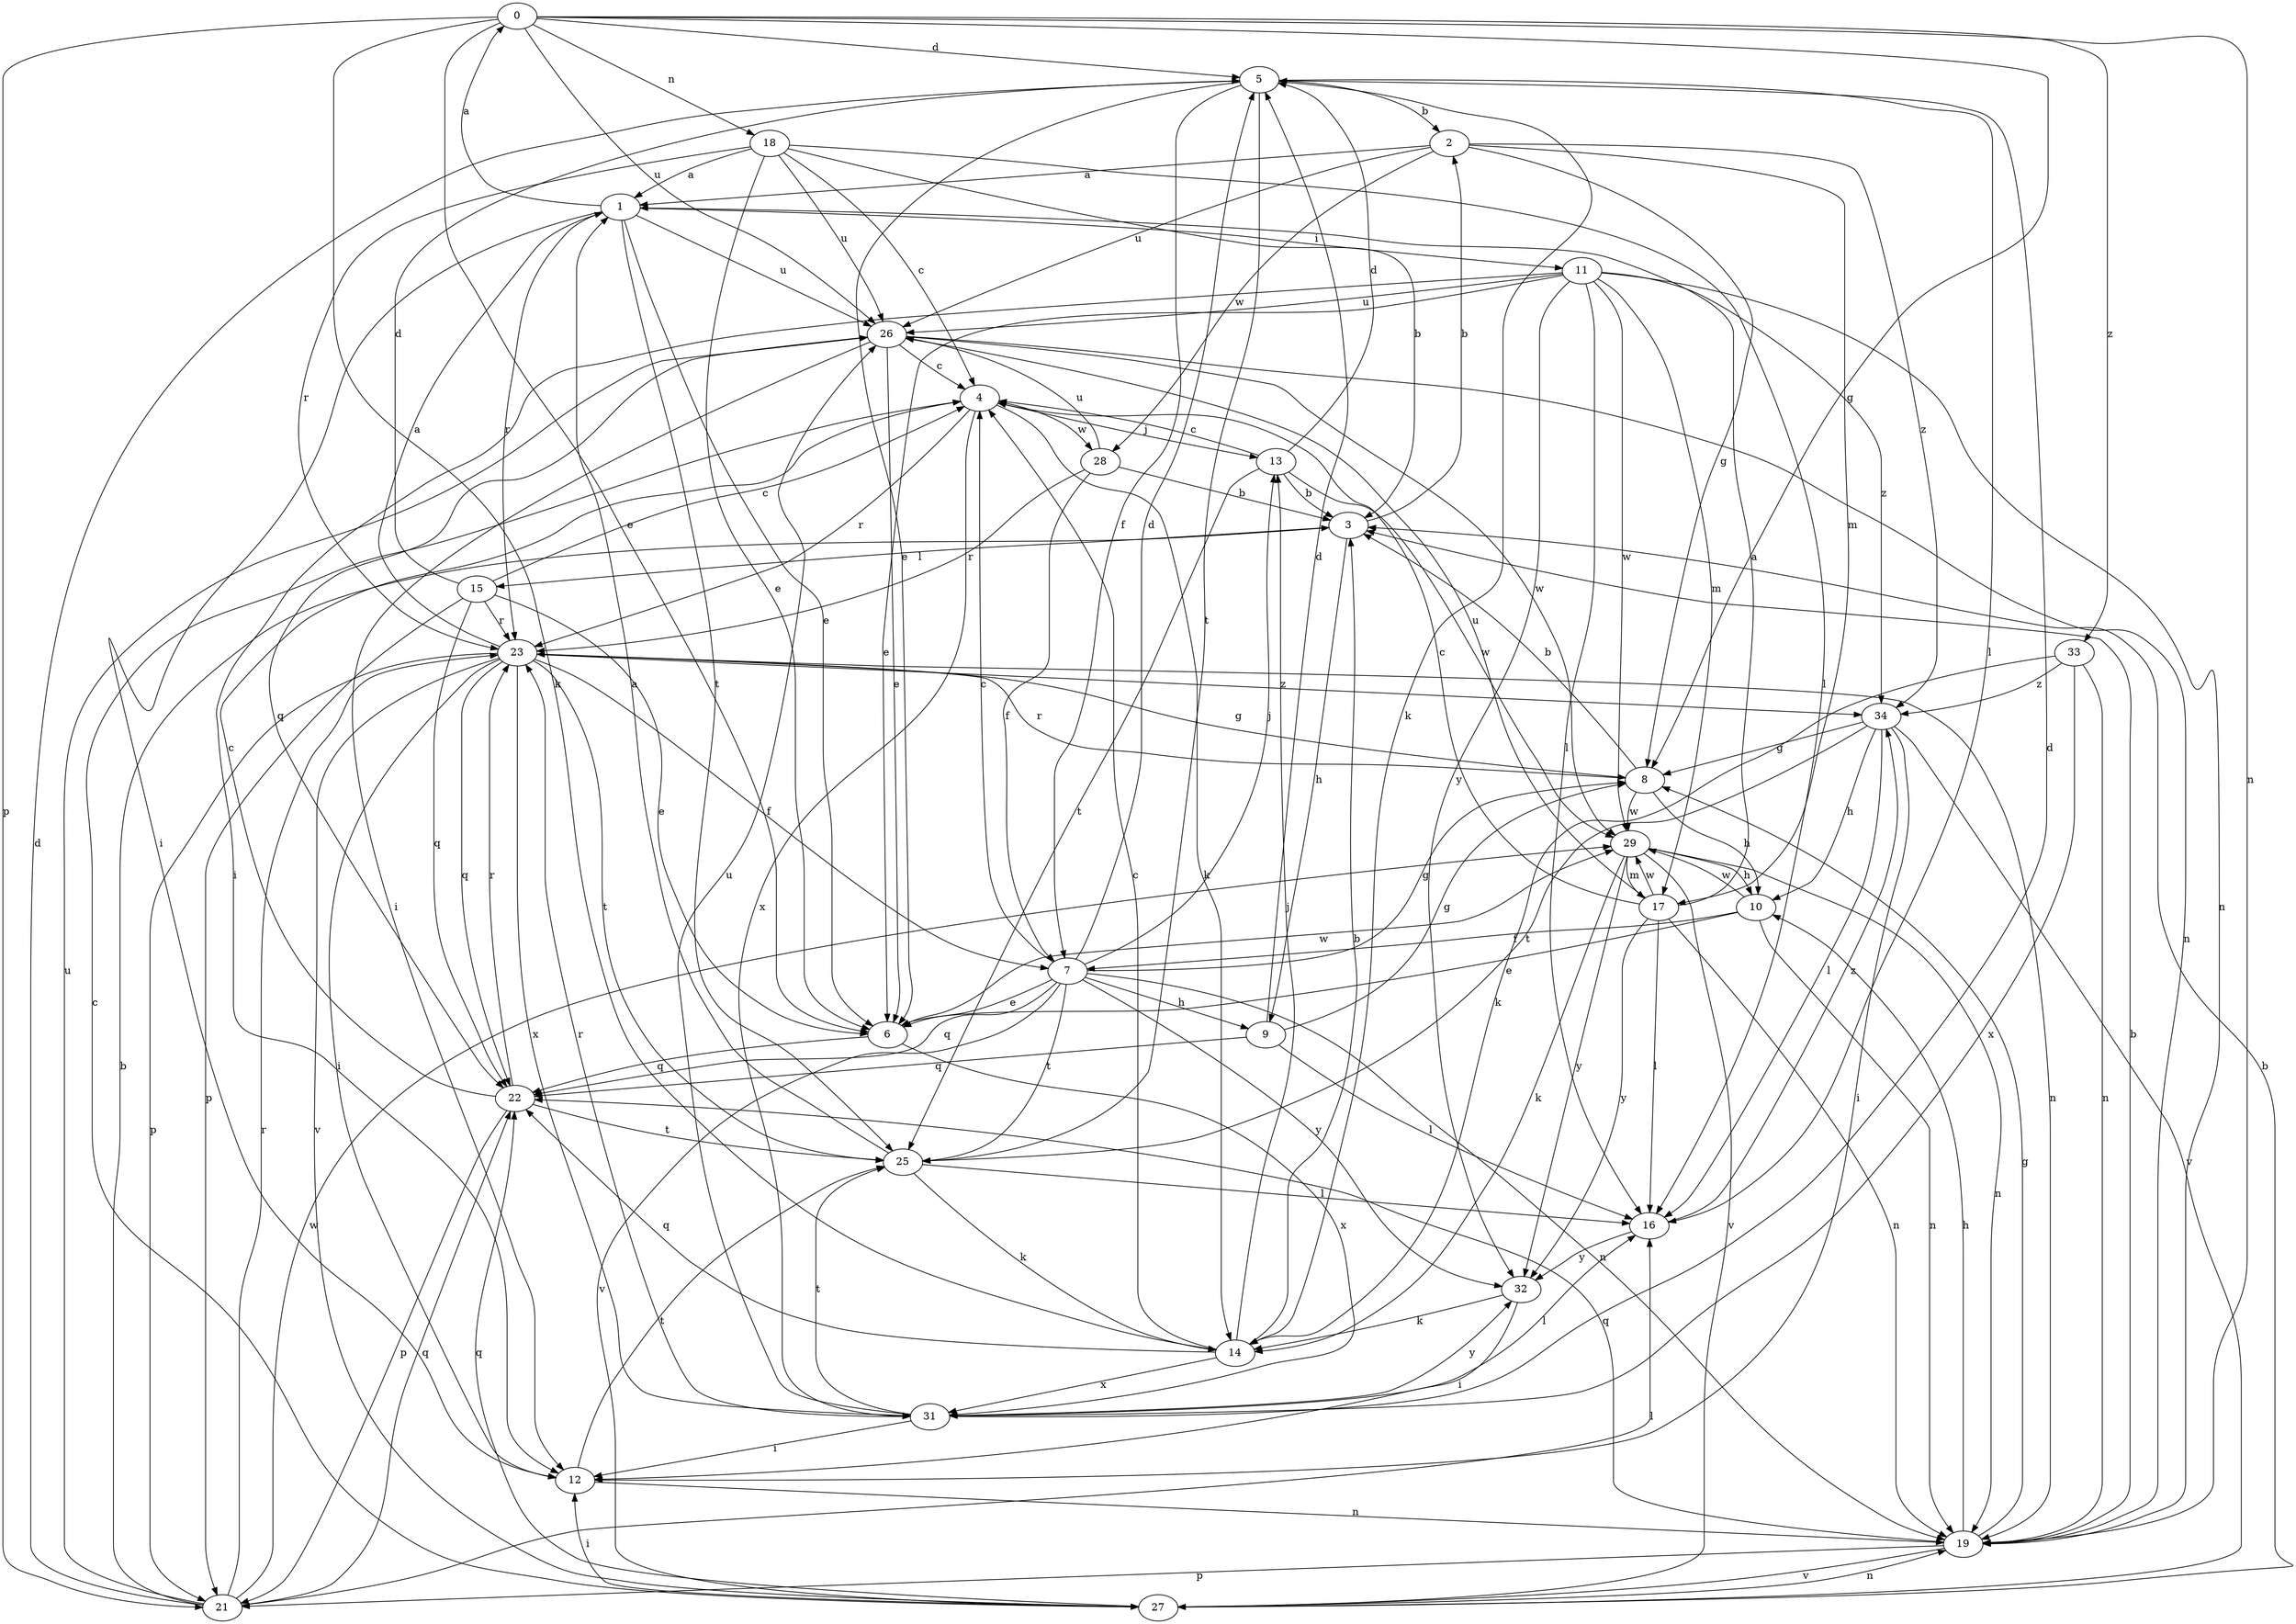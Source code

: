 strict digraph  {
0;
1;
2;
3;
4;
5;
6;
7;
8;
9;
10;
11;
12;
13;
14;
15;
16;
17;
18;
19;
21;
22;
23;
25;
26;
27;
28;
29;
31;
32;
33;
34;
0 -> 5  [label=d];
0 -> 6  [label=e];
0 -> 8  [label=g];
0 -> 14  [label=k];
0 -> 18  [label=n];
0 -> 19  [label=n];
0 -> 21  [label=p];
0 -> 26  [label=u];
0 -> 33  [label=z];
1 -> 0  [label=a];
1 -> 6  [label=e];
1 -> 11  [label=i];
1 -> 12  [label=i];
1 -> 23  [label=r];
1 -> 25  [label=t];
1 -> 26  [label=u];
2 -> 1  [label=a];
2 -> 8  [label=g];
2 -> 17  [label=m];
2 -> 26  [label=u];
2 -> 28  [label=w];
2 -> 34  [label=z];
3 -> 2  [label=b];
3 -> 9  [label=h];
3 -> 15  [label=l];
4 -> 13  [label=j];
4 -> 14  [label=k];
4 -> 23  [label=r];
4 -> 28  [label=w];
4 -> 31  [label=x];
5 -> 2  [label=b];
5 -> 6  [label=e];
5 -> 7  [label=f];
5 -> 14  [label=k];
5 -> 16  [label=l];
5 -> 25  [label=t];
6 -> 22  [label=q];
6 -> 29  [label=w];
6 -> 31  [label=x];
7 -> 4  [label=c];
7 -> 5  [label=d];
7 -> 6  [label=e];
7 -> 8  [label=g];
7 -> 9  [label=h];
7 -> 13  [label=j];
7 -> 19  [label=n];
7 -> 22  [label=q];
7 -> 25  [label=t];
7 -> 27  [label=v];
7 -> 32  [label=y];
8 -> 3  [label=b];
8 -> 10  [label=h];
8 -> 23  [label=r];
8 -> 29  [label=w];
9 -> 5  [label=d];
9 -> 8  [label=g];
9 -> 16  [label=l];
9 -> 22  [label=q];
10 -> 6  [label=e];
10 -> 7  [label=f];
10 -> 19  [label=n];
10 -> 29  [label=w];
11 -> 6  [label=e];
11 -> 12  [label=i];
11 -> 16  [label=l];
11 -> 17  [label=m];
11 -> 19  [label=n];
11 -> 26  [label=u];
11 -> 29  [label=w];
11 -> 32  [label=y];
11 -> 34  [label=z];
12 -> 19  [label=n];
12 -> 25  [label=t];
13 -> 3  [label=b];
13 -> 4  [label=c];
13 -> 5  [label=d];
13 -> 25  [label=t];
13 -> 29  [label=w];
14 -> 3  [label=b];
14 -> 4  [label=c];
14 -> 13  [label=j];
14 -> 22  [label=q];
14 -> 31  [label=x];
15 -> 4  [label=c];
15 -> 5  [label=d];
15 -> 6  [label=e];
15 -> 21  [label=p];
15 -> 22  [label=q];
15 -> 23  [label=r];
16 -> 32  [label=y];
16 -> 34  [label=z];
17 -> 1  [label=a];
17 -> 4  [label=c];
17 -> 16  [label=l];
17 -> 19  [label=n];
17 -> 26  [label=u];
17 -> 29  [label=w];
17 -> 32  [label=y];
18 -> 1  [label=a];
18 -> 3  [label=b];
18 -> 4  [label=c];
18 -> 6  [label=e];
18 -> 16  [label=l];
18 -> 23  [label=r];
18 -> 26  [label=u];
19 -> 3  [label=b];
19 -> 8  [label=g];
19 -> 10  [label=h];
19 -> 21  [label=p];
19 -> 22  [label=q];
19 -> 27  [label=v];
21 -> 3  [label=b];
21 -> 5  [label=d];
21 -> 16  [label=l];
21 -> 22  [label=q];
21 -> 23  [label=r];
21 -> 26  [label=u];
21 -> 29  [label=w];
22 -> 4  [label=c];
22 -> 21  [label=p];
22 -> 23  [label=r];
22 -> 25  [label=t];
23 -> 1  [label=a];
23 -> 7  [label=f];
23 -> 8  [label=g];
23 -> 12  [label=i];
23 -> 19  [label=n];
23 -> 21  [label=p];
23 -> 22  [label=q];
23 -> 25  [label=t];
23 -> 27  [label=v];
23 -> 31  [label=x];
23 -> 34  [label=z];
25 -> 1  [label=a];
25 -> 14  [label=k];
25 -> 16  [label=l];
26 -> 4  [label=c];
26 -> 6  [label=e];
26 -> 12  [label=i];
26 -> 19  [label=n];
26 -> 22  [label=q];
26 -> 29  [label=w];
27 -> 3  [label=b];
27 -> 4  [label=c];
27 -> 12  [label=i];
27 -> 19  [label=n];
27 -> 22  [label=q];
28 -> 3  [label=b];
28 -> 7  [label=f];
28 -> 23  [label=r];
28 -> 26  [label=u];
29 -> 10  [label=h];
29 -> 14  [label=k];
29 -> 17  [label=m];
29 -> 19  [label=n];
29 -> 27  [label=v];
29 -> 32  [label=y];
31 -> 5  [label=d];
31 -> 12  [label=i];
31 -> 16  [label=l];
31 -> 23  [label=r];
31 -> 25  [label=t];
31 -> 26  [label=u];
31 -> 32  [label=y];
32 -> 12  [label=i];
32 -> 14  [label=k];
33 -> 14  [label=k];
33 -> 19  [label=n];
33 -> 31  [label=x];
33 -> 34  [label=z];
34 -> 8  [label=g];
34 -> 10  [label=h];
34 -> 12  [label=i];
34 -> 16  [label=l];
34 -> 25  [label=t];
34 -> 27  [label=v];
}
